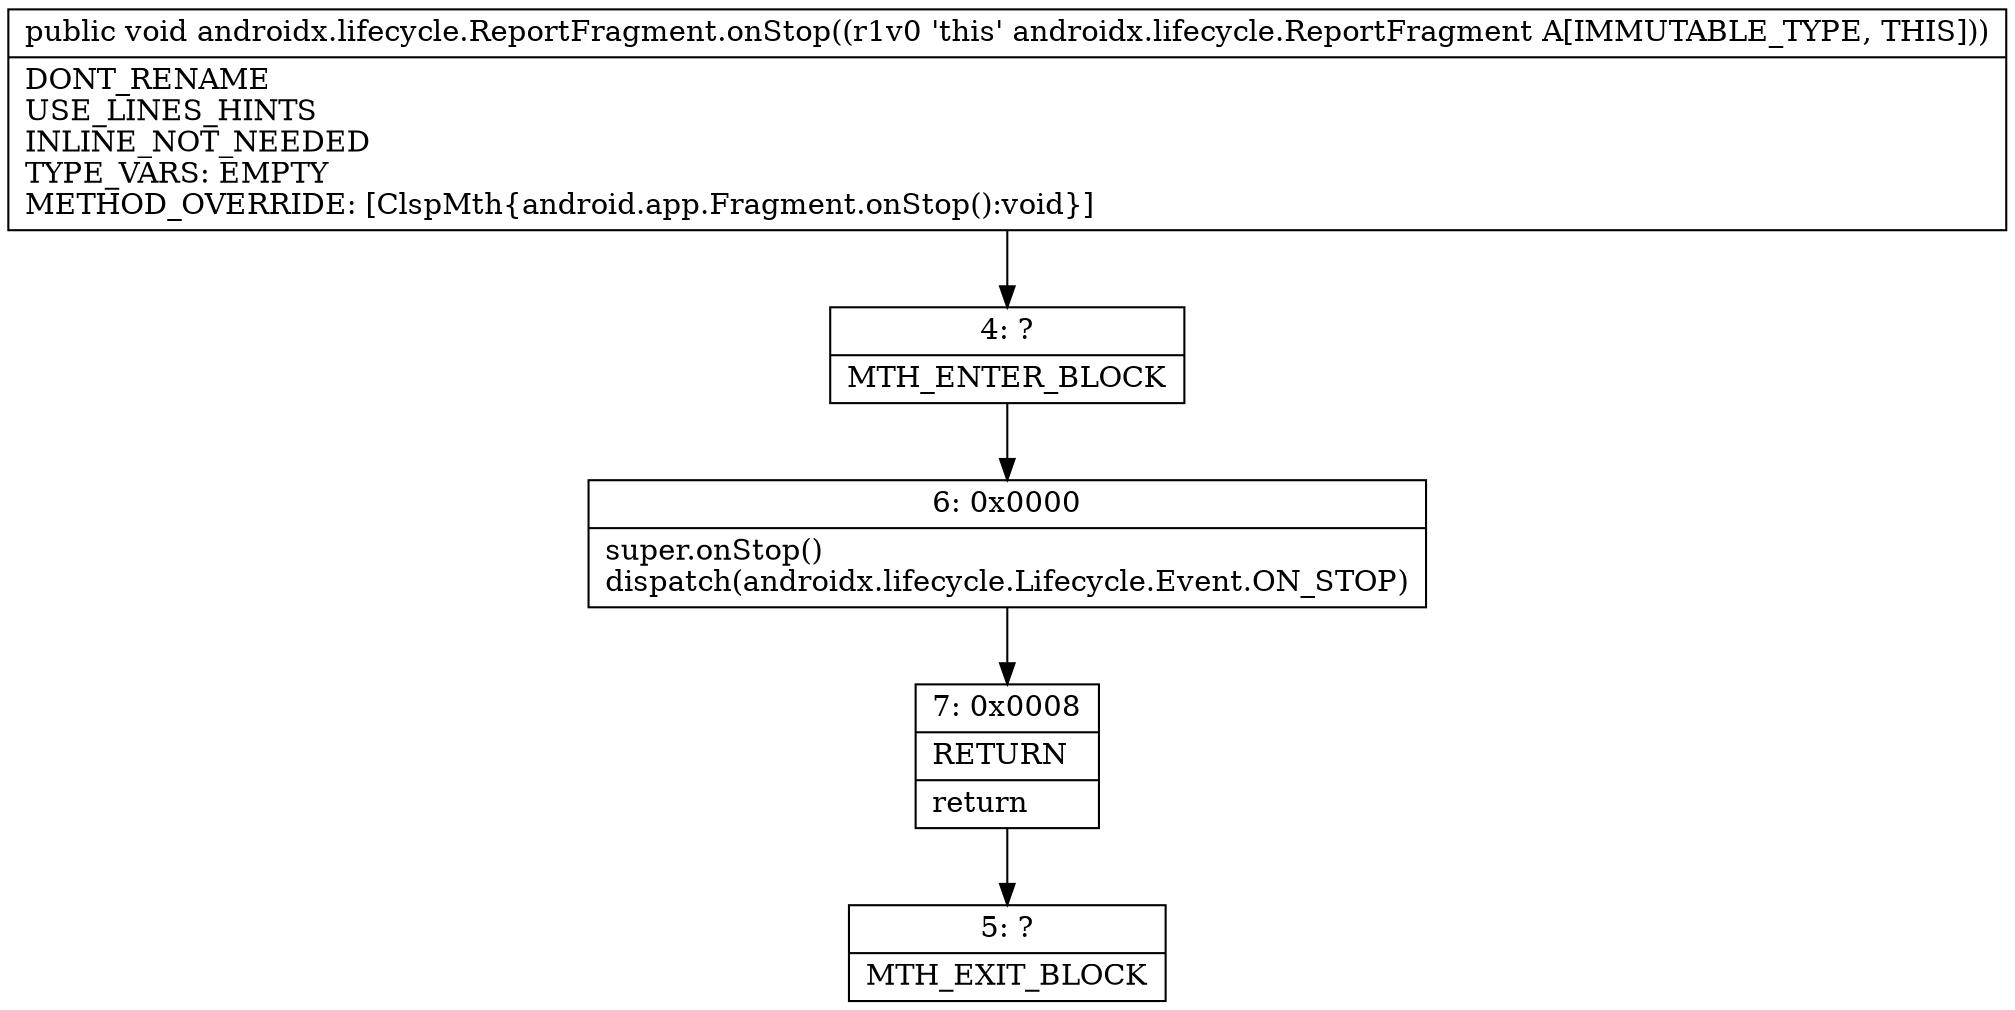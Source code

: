 digraph "CFG forandroidx.lifecycle.ReportFragment.onStop()V" {
Node_4 [shape=record,label="{4\:\ ?|MTH_ENTER_BLOCK\l}"];
Node_6 [shape=record,label="{6\:\ 0x0000|super.onStop()\ldispatch(androidx.lifecycle.Lifecycle.Event.ON_STOP)\l}"];
Node_7 [shape=record,label="{7\:\ 0x0008|RETURN\l|return\l}"];
Node_5 [shape=record,label="{5\:\ ?|MTH_EXIT_BLOCK\l}"];
MethodNode[shape=record,label="{public void androidx.lifecycle.ReportFragment.onStop((r1v0 'this' androidx.lifecycle.ReportFragment A[IMMUTABLE_TYPE, THIS]))  | DONT_RENAME\lUSE_LINES_HINTS\lINLINE_NOT_NEEDED\lTYPE_VARS: EMPTY\lMETHOD_OVERRIDE: [ClspMth\{android.app.Fragment.onStop():void\}]\l}"];
MethodNode -> Node_4;Node_4 -> Node_6;
Node_6 -> Node_7;
Node_7 -> Node_5;
}

